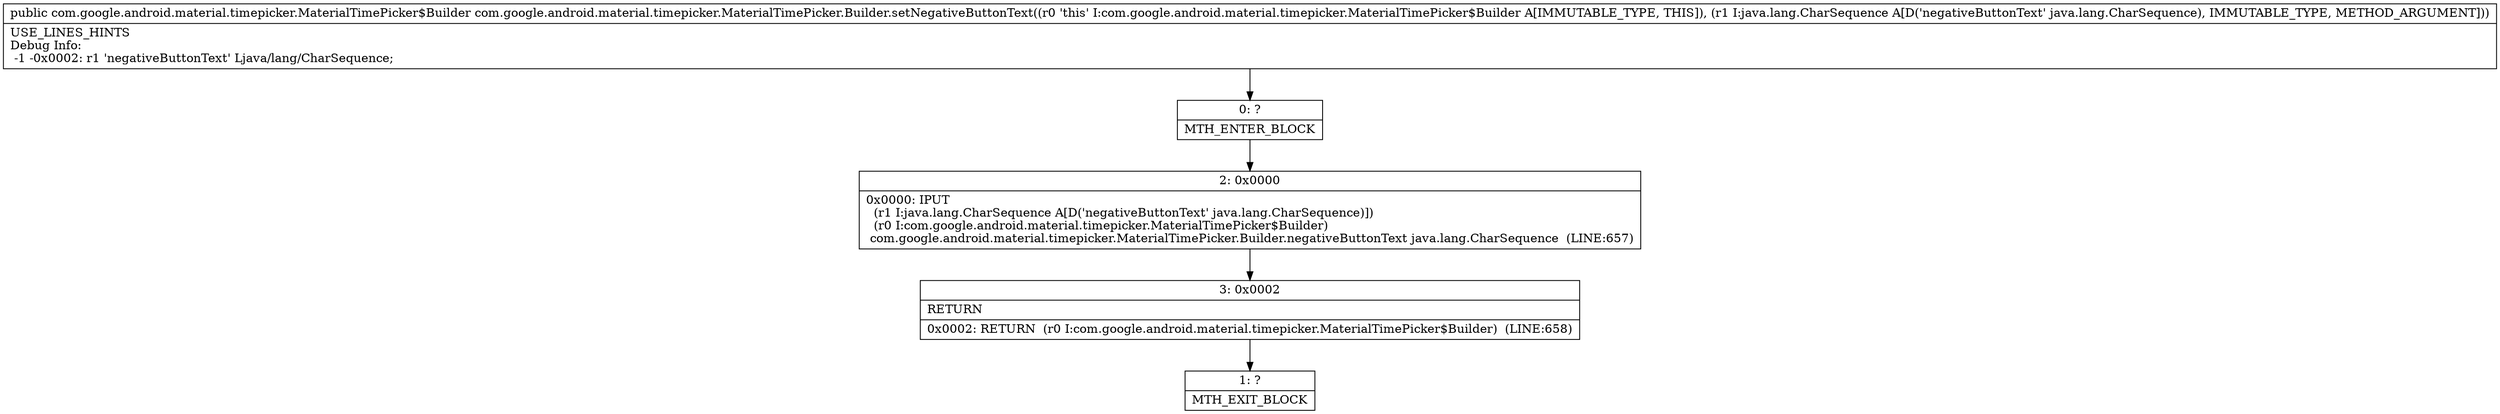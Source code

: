 digraph "CFG forcom.google.android.material.timepicker.MaterialTimePicker.Builder.setNegativeButtonText(Ljava\/lang\/CharSequence;)Lcom\/google\/android\/material\/timepicker\/MaterialTimePicker$Builder;" {
Node_0 [shape=record,label="{0\:\ ?|MTH_ENTER_BLOCK\l}"];
Node_2 [shape=record,label="{2\:\ 0x0000|0x0000: IPUT  \l  (r1 I:java.lang.CharSequence A[D('negativeButtonText' java.lang.CharSequence)])\l  (r0 I:com.google.android.material.timepicker.MaterialTimePicker$Builder)\l com.google.android.material.timepicker.MaterialTimePicker.Builder.negativeButtonText java.lang.CharSequence  (LINE:657)\l}"];
Node_3 [shape=record,label="{3\:\ 0x0002|RETURN\l|0x0002: RETURN  (r0 I:com.google.android.material.timepicker.MaterialTimePicker$Builder)  (LINE:658)\l}"];
Node_1 [shape=record,label="{1\:\ ?|MTH_EXIT_BLOCK\l}"];
MethodNode[shape=record,label="{public com.google.android.material.timepicker.MaterialTimePicker$Builder com.google.android.material.timepicker.MaterialTimePicker.Builder.setNegativeButtonText((r0 'this' I:com.google.android.material.timepicker.MaterialTimePicker$Builder A[IMMUTABLE_TYPE, THIS]), (r1 I:java.lang.CharSequence A[D('negativeButtonText' java.lang.CharSequence), IMMUTABLE_TYPE, METHOD_ARGUMENT]))  | USE_LINES_HINTS\lDebug Info:\l  \-1 \-0x0002: r1 'negativeButtonText' Ljava\/lang\/CharSequence;\l}"];
MethodNode -> Node_0;Node_0 -> Node_2;
Node_2 -> Node_3;
Node_3 -> Node_1;
}

